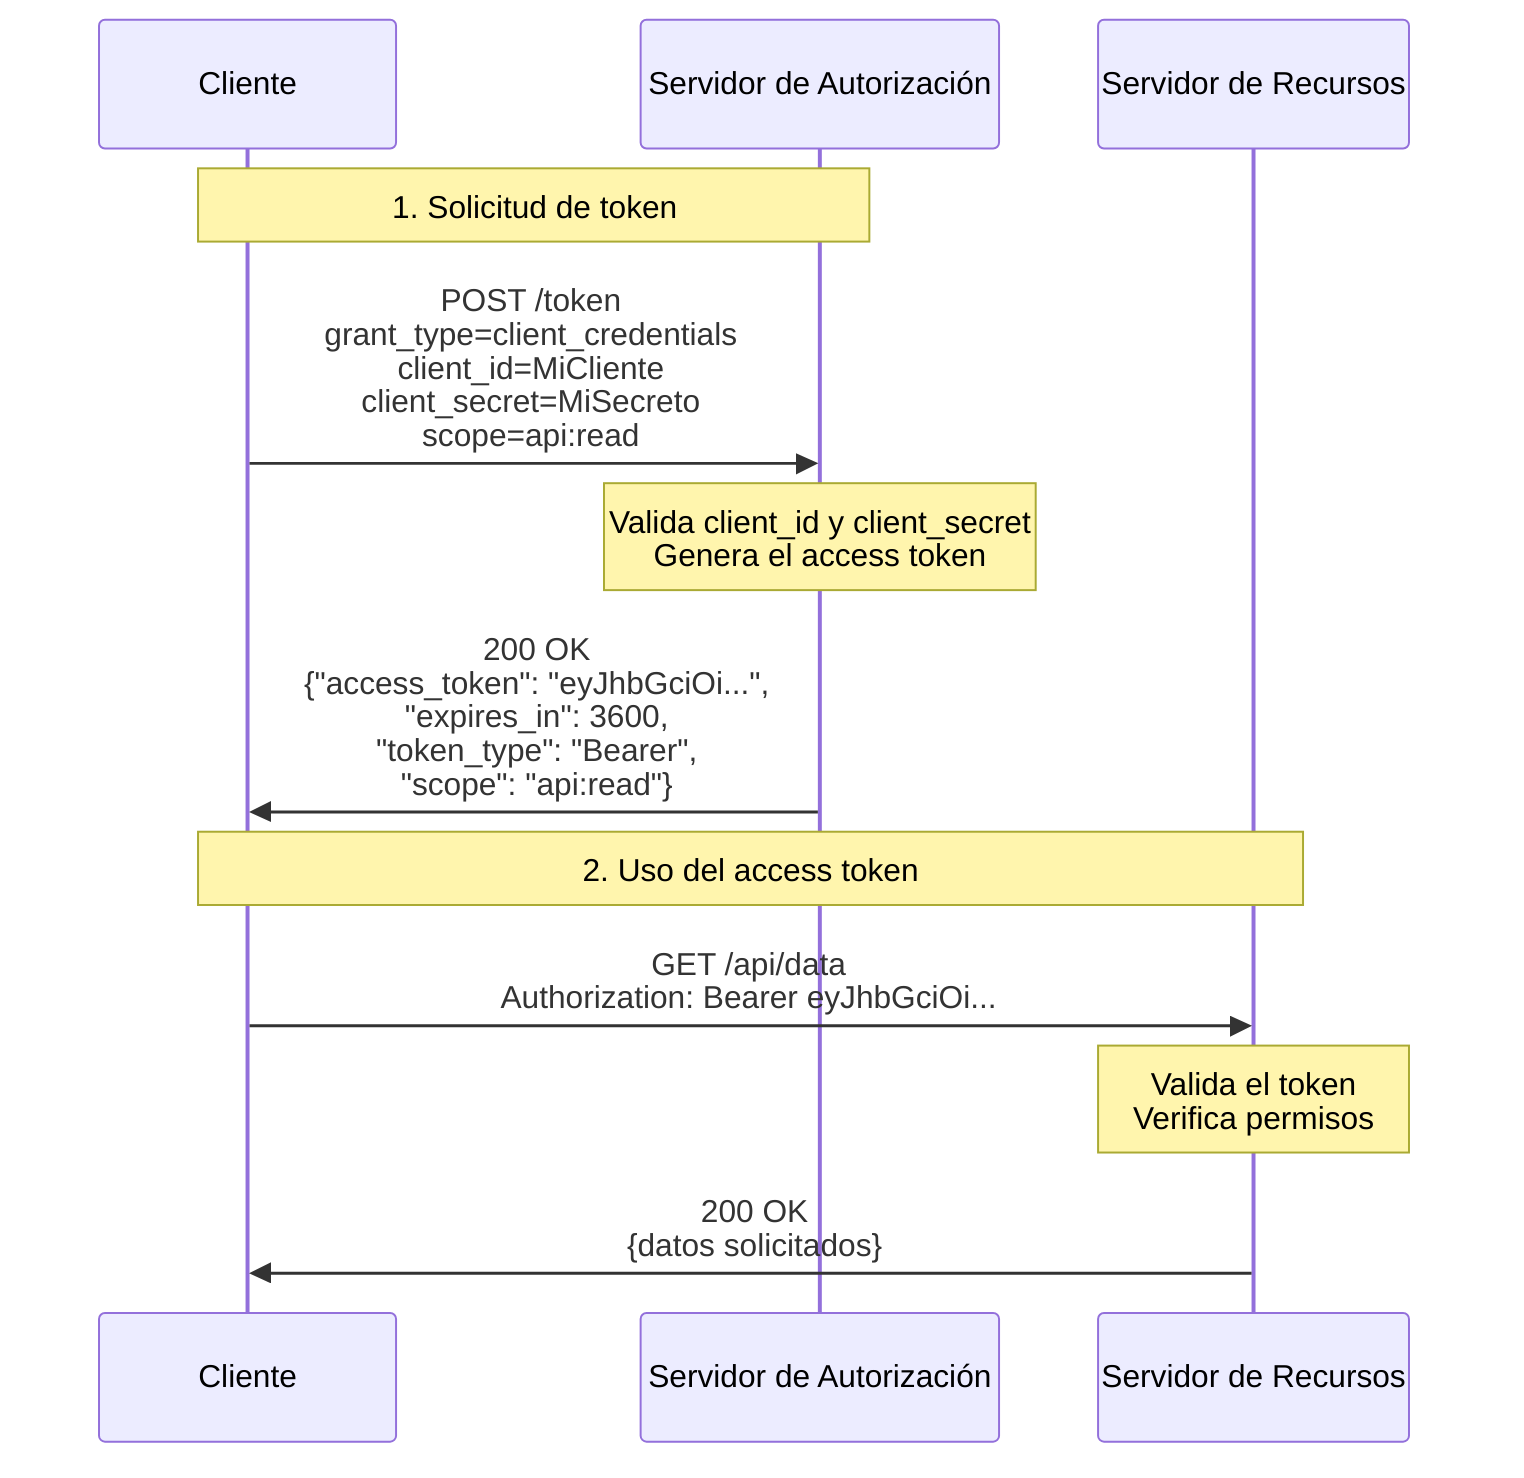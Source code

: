 sequenceDiagram
    participant C as Cliente
    participant AS as Servidor de Autorización
    participant RS as Servidor de Recursos

    Note over C, AS: 1. Solicitud de token
    C->>AS: POST /token<br/>grant_type=client_credentials<br/>client_id=MiCliente<br/>client_secret=MiSecreto<br/>scope=api:read
    
    Note over AS: Valida client_id y client_secret<br/>Genera el access token
    
    AS->>C: 200 OK<br/>{"access_token": "eyJhbGciOi...",<br/>"expires_in": 3600,<br/>"token_type": "Bearer",<br/>"scope": "api:read"}
    
    Note over C, RS: 2. Uso del access token
    C->>RS: GET /api/data<br/>Authorization: Bearer eyJhbGciOi...
    
    Note over RS: Valida el token<br/>Verifica permisos
    
    RS->>C: 200 OK<br/>{datos solicitados}